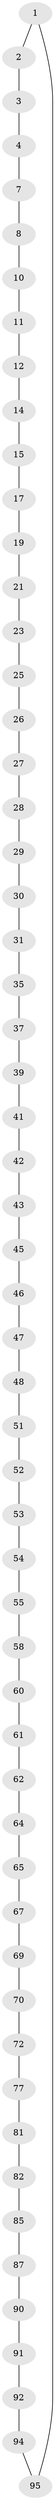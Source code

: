 // original degree distribution, {2: 1.0}
// Generated by graph-tools (version 1.1) at 2025/20/03/04/25 18:20:03]
// undirected, 57 vertices, 57 edges
graph export_dot {
graph [start="1"]
  node [color=gray90,style=filled];
  1;
  2;
  3;
  4 [super="+5"];
  7;
  8 [super="+9"];
  10;
  11;
  12 [super="+13"];
  14;
  15 [super="+16"];
  17 [super="+18"];
  19 [super="+20"];
  21 [super="+22"];
  23 [super="+24"];
  25;
  26;
  27;
  28;
  29;
  30;
  31 [super="+32"];
  35 [super="+36"];
  37 [super="+38"];
  39 [super="+40"];
  41;
  42;
  43 [super="+44"];
  45;
  46;
  47;
  48 [super="+49"];
  51;
  52;
  53;
  54;
  55 [super="+56"];
  58 [super="+59"];
  60;
  61;
  62 [super="+63"];
  64;
  65 [super="+66"];
  67 [super="+68"];
  69;
  70 [super="+71"];
  72 [super="+73"];
  77 [super="+78"];
  81;
  82 [super="+83"];
  85 [super="+86"];
  87 [super="+88"];
  90;
  91;
  92 [super="+93"];
  94;
  95 [super="+96"];
  1 -- 2;
  1 -- 95;
  2 -- 3;
  3 -- 4;
  4 -- 7;
  7 -- 8;
  8 -- 10;
  10 -- 11;
  11 -- 12;
  12 -- 14;
  14 -- 15;
  15 -- 17;
  17 -- 19;
  19 -- 21;
  21 -- 23;
  23 -- 25;
  25 -- 26;
  26 -- 27;
  27 -- 28;
  28 -- 29;
  29 -- 30;
  30 -- 31;
  31 -- 35;
  35 -- 37;
  37 -- 39;
  39 -- 41;
  41 -- 42;
  42 -- 43;
  43 -- 45;
  45 -- 46;
  46 -- 47;
  47 -- 48;
  48 -- 51;
  51 -- 52;
  52 -- 53;
  53 -- 54;
  54 -- 55;
  55 -- 58;
  58 -- 60;
  60 -- 61;
  61 -- 62;
  62 -- 64;
  64 -- 65;
  65 -- 67;
  67 -- 69;
  69 -- 70;
  70 -- 72;
  72 -- 77;
  77 -- 81;
  81 -- 82;
  82 -- 85;
  85 -- 87;
  87 -- 90;
  90 -- 91;
  91 -- 92;
  92 -- 94;
  94 -- 95;
}
